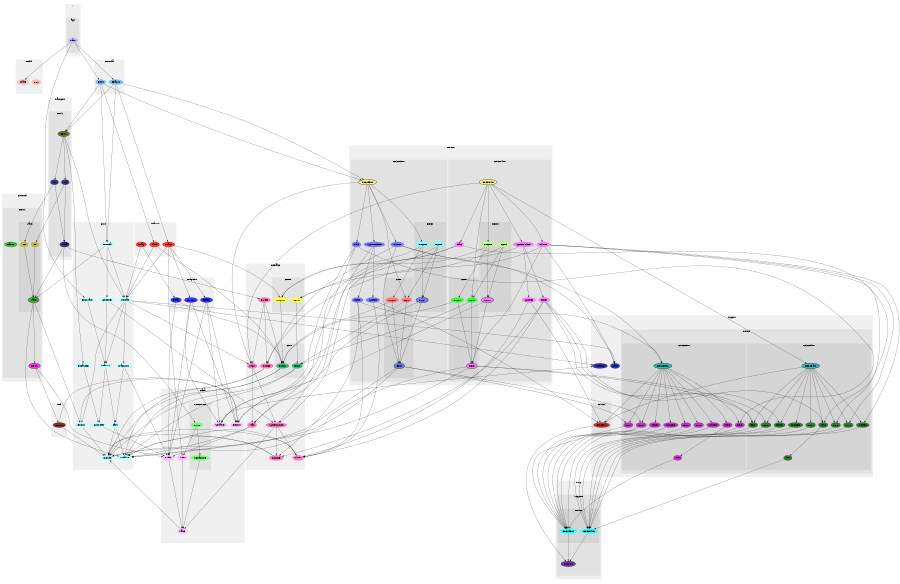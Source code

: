digraph G {
size="6,4";
ratio="fill";
subgraph cluster_0 {
label=".";
color="#0000000F";
style="filled";
subgraph cluster_1 {
label="app";
color="#0000000F";
style="filled";
u0[label="Main",style="filled",fillcolor="#bbbbff",penwidth="0"];

}

}
subgraph cluster_2 {
label="Build";
color="#0000000F";
style="filled";
u3[label="GCC",style="filled",fillcolor="#ffbbbb",penwidth="0"];
u4[label="Shake",style="filled",fillcolor="#ffbbbb",penwidth="0"];

}
subgraph cluster_3 {
label="Core";
color="#0000000F";
style="filled";
u5[label="Include",style="filled",fillcolor="#bbffff",penwidth="0"];
u6[label="Scheduler",style="filled",fillcolor="#bbffff",penwidth="0"];
u7[label="Firmware",style="filled",fillcolor="#bbffff",penwidth="0"];
u8[label="Initialize",style="filled",fillcolor="#bbffff",penwidth="0"];
u9[label="Transport",style="filled",fillcolor="#bbffff",penwidth="0"];
u10[label="Formula",style="filled",fillcolor="#bbffff",penwidth="0"];
u11[label="Domain",style="filled",fillcolor="#bbffff",penwidth="0"];
u12[label="Version",style="filled",fillcolor="#bbffff",penwidth="0"];
u13[label="Controller",style="filled",fillcolor="#bbffff",penwidth="0"];
u14[label="Task",style="filled",fillcolor="#bbffff",penwidth="0"];
u15[label="Dispatcher",style="filled",fillcolor="#bbffff",penwidth="0"];
u16[label="Feature",style="filled",fillcolor="#bbffff",penwidth="0"];

}
subgraph cluster_4 {
label="Data";
color="#0000000F";
style="filled";
u17[label="Record",style="filled",fillcolor="#ffbbff",penwidth="0"];
u18[label="Buffer",style="filled",fillcolor="#ffbbff",penwidth="0"];
u19[label="Value",style="filled",fillcolor="#ffbbff",penwidth="0"];
u20[label="Index",style="filled",fillcolor="#ffbbff",penwidth="0"];
u23[label="Serialize",style="filled",fillcolor="#ffbbff",penwidth="0"];
subgraph cluster_5 {
label="Concurrent";
color="#0000000F";
style="filled";
u21[label="Queue",style="filled",fillcolor="#77ff77",penwidth="0"];
u22[label="Semaphore",style="filled",fillcolor="#77ff77",penwidth="0"];

}

}
subgraph cluster_6 {
label="Device";
color="#0000000F";
style="filled";
subgraph cluster_7 {
label="GD32F3x0";
color="#0000000F";
style="filled";
u47[label="GD32F3x0",style="filled,bold",fillcolor="#ffff77"];
u37[label="Mac",style="filled",fillcolor="#7777ff",penwidth="0"];
u41[label="SysTick",style="filled",fillcolor="#7777ff",penwidth="0"];
u42[label="SystemClock",style="filled",fillcolor="#7777ff",penwidth="0"];
u45[label="USART",style="filled",fillcolor="#7777ff",penwidth="0"];
u46[label="Timer",style="filled",fillcolor="#7777ff",penwidth="0"];
subgraph cluster_8 {
label="GPIO";
color="#0000000F";
style="filled";
u36[label="GPIO",style="filled,bold",fillcolor="#7777ff"];
u43[label="Input",style="filled",fillcolor="#ff7777",penwidth="0"];
u44[label="Output",style="filled",fillcolor="#ff7777",penwidth="0"];

}
subgraph cluster_9 {
label="GPIOs";
color="#0000000F";
style="filled";
u40[label="GPIOs",style="filled,bold",fillcolor="#7777ff"];
u38[label="Inputs",style="filled",fillcolor="#77ffff",penwidth="0"];
u39[label="Outputs",style="filled",fillcolor="#77ffff",penwidth="0"];

}

}
subgraph cluster_10 {
label="GD32F4xx";
color="#0000000F";
style="filled";
u24[label="GD32F4xx",style="filled,bold",fillcolor="#ffff77"];
u26[label="Mac",style="filled",fillcolor="#ff77ff",penwidth="0"];
u30[label="SysTick",style="filled",fillcolor="#ff77ff",penwidth="0"];
u31[label="SystemClock",style="filled",fillcolor="#ff77ff",penwidth="0"];
u34[label="USART",style="filled",fillcolor="#ff77ff",penwidth="0"];
u35[label="Timer",style="filled",fillcolor="#ff77ff",penwidth="0"];
subgraph cluster_11 {
label="GPIO";
color="#0000000F";
style="filled";
u25[label="GPIO",style="filled,bold",fillcolor="#ff77ff"];
u32[label="Input",style="filled",fillcolor="#33ff33",penwidth="0"];
u33[label="Output",style="filled",fillcolor="#33ff33",penwidth="0"];

}
subgraph cluster_12 {
label="GPIOs";
color="#0000000F";
style="filled";
u29[label="GPIOs",style="filled,bold",fillcolor="#ff77ff"];
u27[label="Inputs",style="filled",fillcolor="#bbff77",penwidth="0"];
u28[label="Outputs",style="filled",fillcolor="#bbff77",penwidth="0"];

}

}

}
subgraph cluster_13 {
label="Endpoint";
color="#0000000F";
style="filled";
u48[label="Relay",style="filled",fillcolor="#3333ff",penwidth="0"];
u49[label="Groups",style="filled",fillcolor="#3333ff",penwidth="0"];
u50[label="Relays",style="filled",fillcolor="#3333ff",penwidth="0"];

}
subgraph cluster_14 {
label="Feature";
color="#0000000F";
style="filled";
u51[label="Relay",style="filled",fillcolor="#ff3333",penwidth="0"];
u52[label="Relays",style="filled",fillcolor="#ff3333",penwidth="0"];
u53[label="Blink",style="filled",fillcolor="#ff3333",penwidth="0"];

}
subgraph cluster_15 {
label="Formula";
color="#0000000F";
style="filled";
u1[label="Relay12",style="filled",fillcolor="#77bbff",penwidth="0"];
u2[label="Blink",style="filled",fillcolor="#77bbff",penwidth="0"];

}
subgraph cluster_16 {
label="Interface";
color="#0000000F";
style="filled";
u54[label="MCU",style="filled",fillcolor="#ff77bb",penwidth="0"];
u55[label="Mac",style="filled",fillcolor="#ff77bb",penwidth="0"];
u56[label="Counter",style="filled",fillcolor="#ff77bb",penwidth="0"];
u59[label="RS485",style="filled",fillcolor="#ff77bb",penwidth="0"];
u60[label="SystemClock",style="filled",fillcolor="#ff77bb",penwidth="0"];
u63[label="USART",style="filled",fillcolor="#ff77bb",penwidth="0"];
u64[label="Timer",style="filled",fillcolor="#ff77bb",penwidth="0"];
subgraph cluster_17 {
label="GPIO";
color="#0000000F";
style="filled";
u61[label="Input",style="filled",fillcolor="#33bb77",penwidth="0"];
u62[label="Output",style="filled",fillcolor="#33bb77",penwidth="0"];

}
subgraph cluster_18 {
label="GPIOs";
color="#0000000F";
style="filled";
u57[label="Inputs",style="filled",fillcolor="#ffff33",penwidth="0"];
u58[label="Outputs",style="filled",fillcolor="#ffff33",penwidth="0"];

}

}
subgraph cluster_19 {
label="Ivory";
color="#0000000F";
style="filled";
subgraph cluster_20 {
label="Support";
color="#0000000F";
style="filled";
u67[label="Support",style="filled,bold",fillcolor="#7733bb"];
subgraph cluster_21 {
label="Device";
color="#0000000F";
style="filled";
u65[label="GD32F4xx",style="filled",fillcolor="#33ffff",penwidth="0"];
u66[label="GD32F3x0",style="filled",fillcolor="#33ffff",penwidth="0"];

}

}

}
subgraph cluster_22 {
label="Protocol";
color="#0000000F";
style="filled";
subgraph cluster_23 {
label="RBUS";
color="#0000000F";
style="filled";
u72[label="RBUS",style="filled,bold",fillcolor="#ff33ff"];
u69[label="Master",style="filled",fillcolor="#33bb33",penwidth="0"];
subgraph cluster_24 {
label="Slave";
color="#0000000F";
style="filled";
u68[label="Slave",style="filled,bold",fillcolor="#33bb33"];
u70[label="Tx",style="filled",fillcolor="#bbbb33",penwidth="0"];
u71[label="Rx",style="filled",fillcolor="#bbbb33",penwidth="0"];

}

}

}
subgraph cluster_25 {
label="Support";
color="#0000000F";
style="filled";
u74[label="Cast",style="filled",fillcolor="#3333bb",penwidth="0"];
u75[label="Serialize",style="filled",fillcolor="#3333bb",penwidth="0"];
subgraph cluster_26 {
label="CMSIS";
color="#0000000F";
style="filled";
u73[label="CoreCM4",style="filled",fillcolor="#bb3333",penwidth="0"];

}
subgraph cluster_27 {
label="Device";
color="#0000000F";
style="filled";
subgraph cluster_28 {
label="GD32F3x0";
color="#0000000F";
style="filled";
u97[label="GD32F3x0",style="filled,bold",fillcolor="#33bbbb"];
u87[label="GPIO",style="filled",fillcolor="#bb33bb",penwidth="0"];
u88[label="SYSCFG",style="filled",fillcolor="#bb33bb",penwidth="0"];
u89[label="RCU",style="filled",fillcolor="#bb33bb",penwidth="0"];
u90[label="EXTI",style="filled",fillcolor="#bb33bb",penwidth="0"];
u91[label="Misc",style="filled",fillcolor="#bb33bb",penwidth="0"];
u92[label="IRQ",style="filled",fillcolor="#bb33bb",penwidth="0"];
u93[label="DMA",style="filled",fillcolor="#bb33bb",penwidth="0"];
u94[label="USART",style="filled",fillcolor="#bb33bb",penwidth="0"];
u95[label="Timer",style="filled",fillcolor="#bb33bb",penwidth="0"];
u96[label="DBG",style="filled",fillcolor="#bb33bb",penwidth="0"];

}
subgraph cluster_29 {
label="GD32F4xx";
color="#0000000F";
style="filled";
u76[label="GD32F4xx",style="filled,bold",fillcolor="#33bbbb"];
u77[label="GPIO",style="filled",fillcolor="#337733",penwidth="0"];
u78[label="SYSCFG",style="filled",fillcolor="#337733",penwidth="0"];
u79[label="RCU",style="filled",fillcolor="#337733",penwidth="0"];
u80[label="EXTI",style="filled",fillcolor="#337733",penwidth="0"];
u81[label="Misc",style="filled",fillcolor="#337733",penwidth="0"];
u82[label="IRQ",style="filled",fillcolor="#337733",penwidth="0"];
u83[label="DMA",style="filled",fillcolor="#337733",penwidth="0"];
u84[label="USART",style="filled",fillcolor="#337733",penwidth="0"];
u85[label="Timer",style="filled",fillcolor="#337733",penwidth="0"];
u86[label="DBG",style="filled",fillcolor="#337733",penwidth="0"];

}

}

}
subgraph cluster_30 {
label="Transport";
color="#0000000F";
style="filled";
subgraph cluster_31 {
label="RBUS";
color="#0000000F";
style="filled";
u101[label="RBUS",style="filled,bold",fillcolor="#777733"];
u98[label="Data",style="filled",fillcolor="#333377",penwidth="0"];
u99[label="Tx",style="filled",fillcolor="#333377",penwidth="0"];
u100[label="Rx",style="filled",fillcolor="#333377",penwidth="0"];

}

}
subgraph cluster_32 {
label="Util";
color="#0000000F";
style="filled";
u102[label="CRC16",style="filled",fillcolor="#773333",penwidth="0"];

}
u0 -> u1;
u0 -> u2;
u0 -> u4;
u0 -> u7;
u1 -> u10;
u1 -> u47;
u1 -> u52;
u1 -> u101;
u2 -> u10;
u2 -> u47;
u2 -> u53;
u2 -> u101;
u6 -> u16;
u6 -> u60;
u7 -> u16;
u9 -> u14;
u9 -> u18;
u10 -> u6;
u10 -> u11;
u10 -> u68;
u11 -> u9;
u11 -> u12;
u11 -> u16;
u11 -> u54;
u11 -> u74;
u11 -> u75;
u12 -> u5;
u12 -> u17;
u13 -> u18;
u14 -> u5;
u14 -> u8;
u15 -> u13;
u16 -> u13;
u16 -> u14;
u18 -> u19;
u19 -> u5;
u20 -> u19;
u21 -> u20;
u21 -> u22;
u22 -> u19;
u23 -> u75;
u24 -> u26;
u24 -> u28;
u24 -> u31;
u24 -> u32;
u24 -> u34;
u24 -> u54;
u24 -> u76;
u25 -> u5;
u25 -> u8;
u25 -> u77;
u25 -> u79;
u26 -> u23;
u26 -> u55;
u26 -> u86;
u27 -> u29;
u27 -> u32;
u27 -> u57;
u28 -> u29;
u28 -> u33;
u28 -> u58;
u29 -> u17;
u29 -> u25;
u30 -> u64;
u30 -> u73;
u31 -> u30;
u31 -> u35;
u31 -> u60;
u32 -> u25;
u32 -> u61;
u33 -> u25;
u33 -> u62;
u34 -> u25;
u34 -> u63;
u34 -> u74;
u34 -> u81;
u34 -> u83;
u34 -> u84;
u35 -> u56;
u35 -> u64;
u35 -> u79;
u35 -> u81;
u35 -> u85;
u36 -> u5;
u36 -> u8;
u36 -> u87;
u36 -> u89;
u37 -> u23;
u37 -> u55;
u37 -> u96;
u38 -> u40;
u38 -> u43;
u38 -> u57;
u39 -> u40;
u39 -> u44;
u39 -> u58;
u40 -> u17;
u40 -> u36;
u41 -> u64;
u41 -> u73;
u42 -> u41;
u42 -> u46;
u42 -> u60;
u43 -> u36;
u43 -> u61;
u44 -> u36;
u44 -> u62;
u45 -> u36;
u45 -> u63;
u45 -> u74;
u45 -> u97;
u46 -> u56;
u46 -> u64;
u46 -> u97;
u47 -> u37;
u47 -> u39;
u47 -> u42;
u47 -> u43;
u47 -> u45;
u47 -> u54;
u48 -> u18;
u48 -> u62;
u49 -> u17;
u49 -> u18;
u49 -> u23;
u50 -> u17;
u50 -> u18;
u50 -> u23;
u51 -> u11;
u51 -> u48;
u52 -> u11;
u52 -> u20;
u52 -> u49;
u52 -> u50;
u52 -> u58;
u53 -> u11;
u53 -> u62;
u54 -> u55;
u54 -> u60;
u55 -> u8;
u55 -> u18;
u56 -> u5;
u56 -> u8;
u57 -> u61;
u58 -> u62;
u59 -> u54;
u59 -> u62;
u59 -> u63;
u60 -> u19;
u60 -> u56;
u60 -> u64;
u61 -> u5;
u61 -> u8;
u62 -> u5;
u62 -> u8;
u63 -> u5;
u63 -> u8;
u64 -> u5;
u64 -> u8;
u65 -> u67;
u66 -> u67;
u68 -> u8;
u68 -> u12;
u68 -> u72;
u70 -> u68;
u71 -> u68;
u72 -> u18;
u72 -> u102;
u73 -> u67;
u76 -> u73;
u76 -> u77;
u76 -> u78;
u76 -> u79;
u76 -> u80;
u76 -> u81;
u76 -> u83;
u76 -> u84;
u76 -> u85;
u76 -> u86;
u77 -> u65;
u78 -> u65;
u79 -> u65;
u80 -> u65;
u81 -> u82;
u82 -> u65;
u83 -> u65;
u84 -> u65;
u85 -> u65;
u86 -> u65;
u87 -> u66;
u88 -> u66;
u89 -> u66;
u90 -> u66;
u91 -> u92;
u92 -> u66;
u93 -> u66;
u94 -> u66;
u95 -> u66;
u96 -> u66;
u97 -> u73;
u97 -> u87;
u97 -> u88;
u97 -> u89;
u97 -> u90;
u97 -> u91;
u97 -> u93;
u97 -> u94;
u97 -> u95;
u97 -> u96;
u98 -> u21;
u98 -> u59;
u98 -> u68;
u99 -> u70;
u99 -> u98;
u100 -> u71;
u100 -> u98;
u101 -> u11;
u101 -> u15;
u101 -> u99;
u101 -> u100;
u102 -> u5;
u102 -> u17;

}
